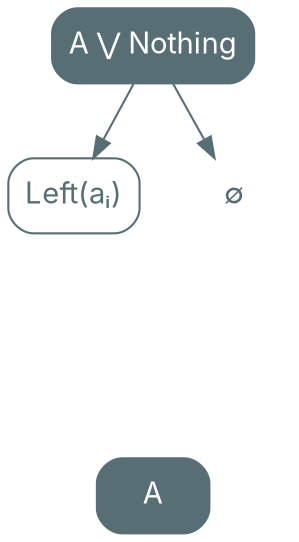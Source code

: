 digraph {
    bgcolor=transparent

    // Default theme: enabled
    node[shape="rectangle" style="rounded,filled" color="#586E75" fillcolor="#586E75" fontcolor="#ffffff" fontname="Inter,Arial"]
    edge [color="#586E75" fontcolor="#000000" fontname="Inter,Arial" fontsize=11]

    AorNothing[label="A ⋁ Nothing"]
    LeftA[label="Left(aᵢ)" fillcolor="#ffffff" fontcolor="#586E75"]
    na[label="∅" style="" fillcolor="transparent" color="transparent" fontcolor="#586E75"]

    AorNothing -> LeftA
    AorNothing -> na

    na2[label="" style="" fillcolor="transparent" color="transparent" fontcolor="transparent" style=invis]
    a[label="aᵢ" fillcolor="#ffffff" fontcolor="#586E75" style=invis]

    na2 -> A[style=invis]
    a -> A[dir=back style=invis]

    a -> LeftA[style=invis]
    LeftA -> a[style=invis]
    na2 -> na[style=invis]
    na -> na2[style=invis]
}
